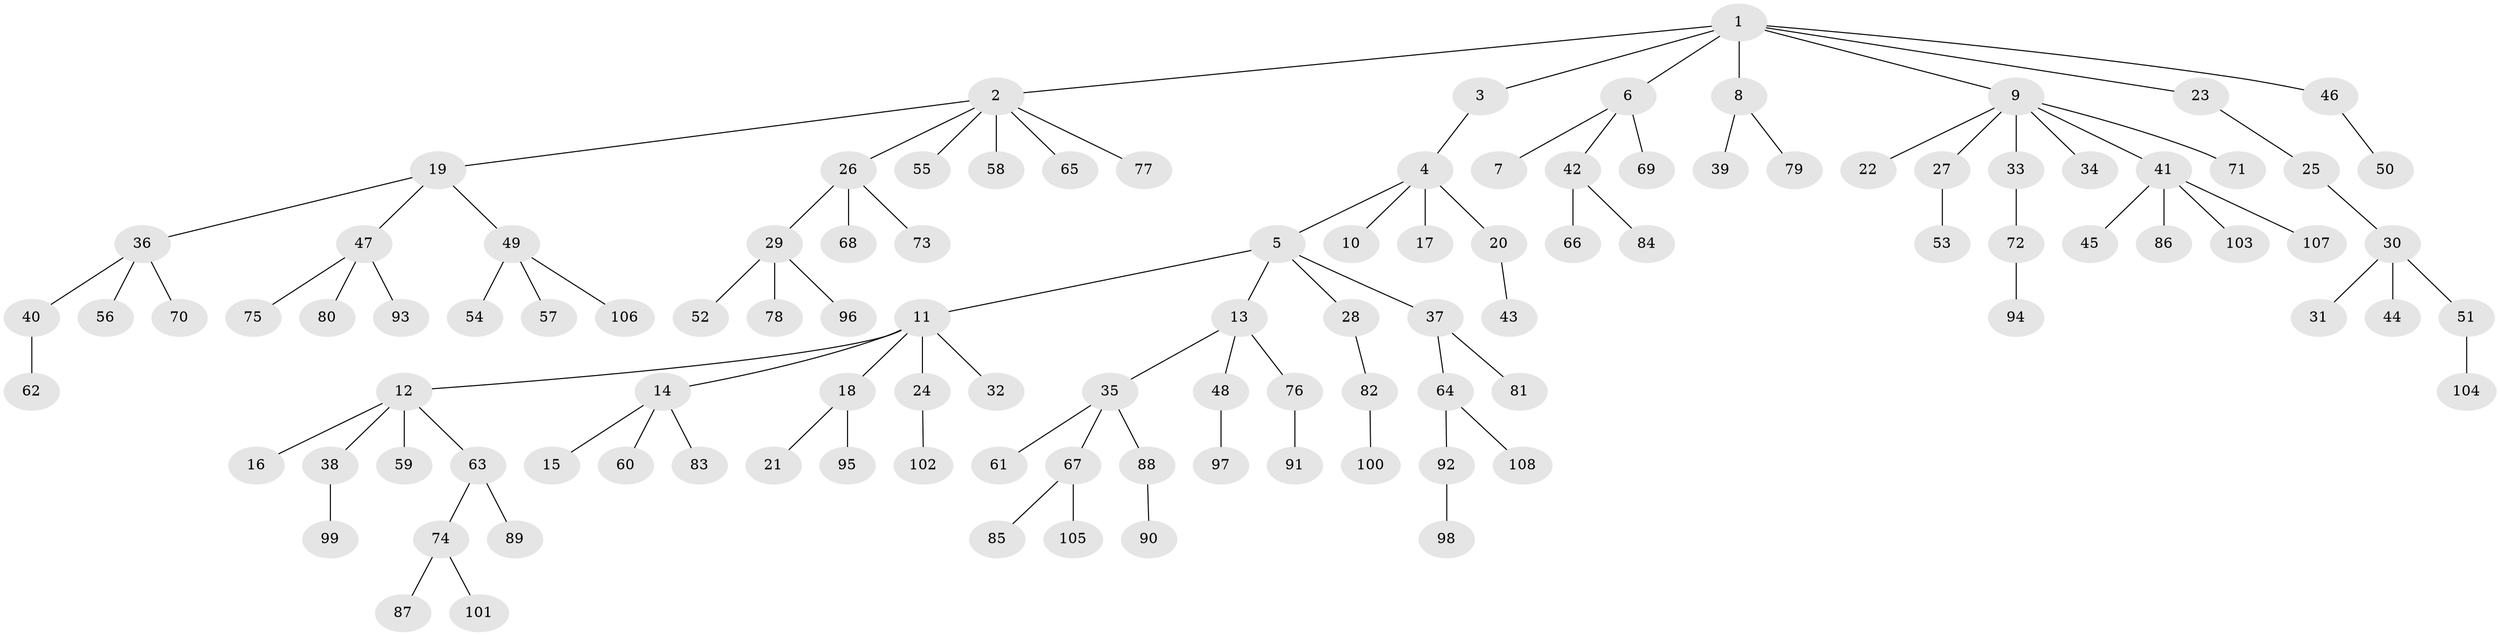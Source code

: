 // Generated by graph-tools (version 1.1) at 2025/15/03/09/25 04:15:35]
// undirected, 108 vertices, 107 edges
graph export_dot {
graph [start="1"]
  node [color=gray90,style=filled];
  1;
  2;
  3;
  4;
  5;
  6;
  7;
  8;
  9;
  10;
  11;
  12;
  13;
  14;
  15;
  16;
  17;
  18;
  19;
  20;
  21;
  22;
  23;
  24;
  25;
  26;
  27;
  28;
  29;
  30;
  31;
  32;
  33;
  34;
  35;
  36;
  37;
  38;
  39;
  40;
  41;
  42;
  43;
  44;
  45;
  46;
  47;
  48;
  49;
  50;
  51;
  52;
  53;
  54;
  55;
  56;
  57;
  58;
  59;
  60;
  61;
  62;
  63;
  64;
  65;
  66;
  67;
  68;
  69;
  70;
  71;
  72;
  73;
  74;
  75;
  76;
  77;
  78;
  79;
  80;
  81;
  82;
  83;
  84;
  85;
  86;
  87;
  88;
  89;
  90;
  91;
  92;
  93;
  94;
  95;
  96;
  97;
  98;
  99;
  100;
  101;
  102;
  103;
  104;
  105;
  106;
  107;
  108;
  1 -- 2;
  1 -- 3;
  1 -- 6;
  1 -- 8;
  1 -- 9;
  1 -- 23;
  1 -- 46;
  2 -- 19;
  2 -- 26;
  2 -- 55;
  2 -- 58;
  2 -- 65;
  2 -- 77;
  3 -- 4;
  4 -- 5;
  4 -- 10;
  4 -- 17;
  4 -- 20;
  5 -- 11;
  5 -- 13;
  5 -- 28;
  5 -- 37;
  6 -- 7;
  6 -- 42;
  6 -- 69;
  8 -- 39;
  8 -- 79;
  9 -- 22;
  9 -- 27;
  9 -- 33;
  9 -- 34;
  9 -- 41;
  9 -- 71;
  11 -- 12;
  11 -- 14;
  11 -- 18;
  11 -- 24;
  11 -- 32;
  12 -- 16;
  12 -- 38;
  12 -- 59;
  12 -- 63;
  13 -- 35;
  13 -- 48;
  13 -- 76;
  14 -- 15;
  14 -- 60;
  14 -- 83;
  18 -- 21;
  18 -- 95;
  19 -- 36;
  19 -- 47;
  19 -- 49;
  20 -- 43;
  23 -- 25;
  24 -- 102;
  25 -- 30;
  26 -- 29;
  26 -- 68;
  26 -- 73;
  27 -- 53;
  28 -- 82;
  29 -- 52;
  29 -- 78;
  29 -- 96;
  30 -- 31;
  30 -- 44;
  30 -- 51;
  33 -- 72;
  35 -- 61;
  35 -- 67;
  35 -- 88;
  36 -- 40;
  36 -- 56;
  36 -- 70;
  37 -- 64;
  37 -- 81;
  38 -- 99;
  40 -- 62;
  41 -- 45;
  41 -- 86;
  41 -- 103;
  41 -- 107;
  42 -- 66;
  42 -- 84;
  46 -- 50;
  47 -- 75;
  47 -- 80;
  47 -- 93;
  48 -- 97;
  49 -- 54;
  49 -- 57;
  49 -- 106;
  51 -- 104;
  63 -- 74;
  63 -- 89;
  64 -- 92;
  64 -- 108;
  67 -- 85;
  67 -- 105;
  72 -- 94;
  74 -- 87;
  74 -- 101;
  76 -- 91;
  82 -- 100;
  88 -- 90;
  92 -- 98;
}
